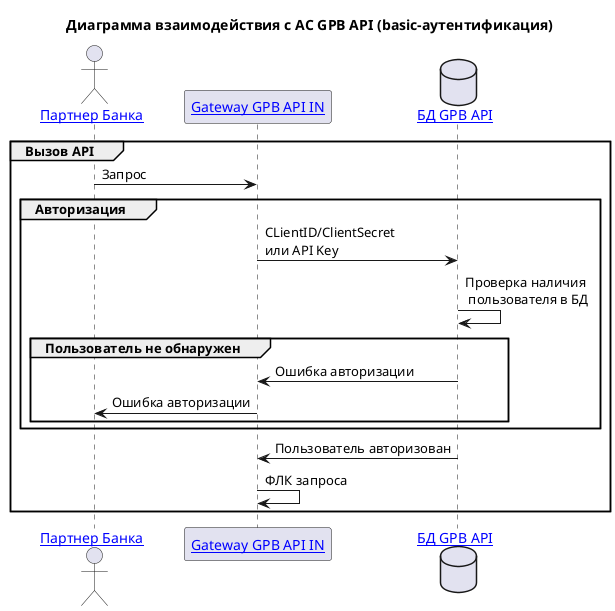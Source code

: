 @startuml
title Диаграмма взаимодействия c АС GPB API (basic-аутентификация)
actor "[[/architect/components/partner Партнер Банка]]" as user
participant "[[/architect/components/system.gpb_api.gateway_in Gateway GPB API IN]]" as GW_GPB_API_IN
database "[[/architect/components/system.gpb_api.db БД GPB API]]" as DB_GPB_API
group Вызов API
    user -> GW_GPB_API_IN: Запрос
    group Авторизация
        GW_GPB_API_IN -> DB_GPB_API: CLientID/ClientSecret\nили API Key
        DB_GPB_API -> DB_GPB_API: Проверка наличия\n пользователя в БД
        group Пользователь не обнаружен
            DB_GPB_API -> GW_GPB_API_IN: Ошибка авторизации
            GW_GPB_API_IN -> user: Ошибка авторизации
        end
    end
    DB_GPB_API -> GW_GPB_API_IN: Пользователь авторизован
    GW_GPB_API_IN -> GW_GPB_API_IN: ФЛК запроса
end
@enduml
